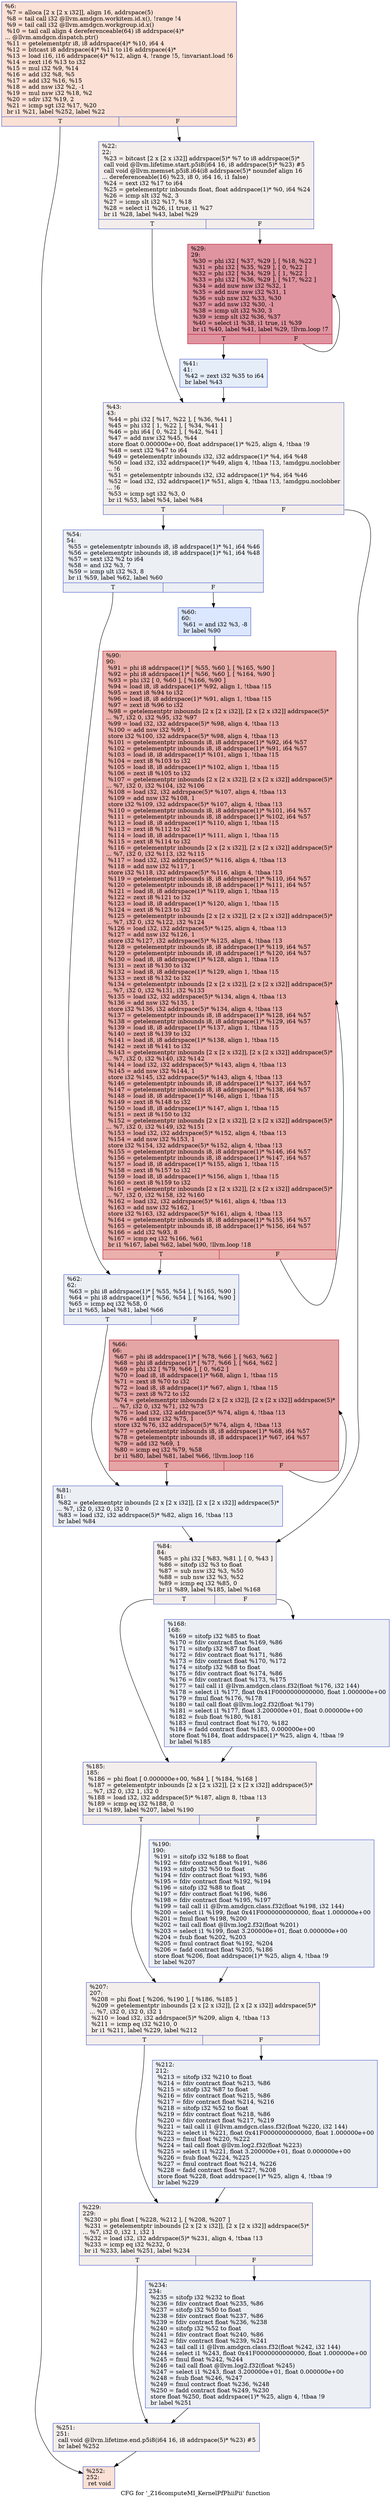 digraph "CFG for '_Z16computeMI_KernelPfPhiiPii' function" {
	label="CFG for '_Z16computeMI_KernelPfPhiiPii' function";

	Node0x6008910 [shape=record,color="#3d50c3ff", style=filled, fillcolor="#f7bca170",label="{%6:\l  %7 = alloca [2 x [2 x i32]], align 16, addrspace(5)\l  %8 = tail call i32 @llvm.amdgcn.workitem.id.x(), !range !4\l  %9 = tail call i32 @llvm.amdgcn.workgroup.id.x()\l  %10 = tail call align 4 dereferenceable(64) i8 addrspace(4)*\l... @llvm.amdgcn.dispatch.ptr()\l  %11 = getelementptr i8, i8 addrspace(4)* %10, i64 4\l  %12 = bitcast i8 addrspace(4)* %11 to i16 addrspace(4)*\l  %13 = load i16, i16 addrspace(4)* %12, align 4, !range !5, !invariant.load !6\l  %14 = zext i16 %13 to i32\l  %15 = mul i32 %9, %14\l  %16 = add i32 %8, %5\l  %17 = add i32 %16, %15\l  %18 = add nsw i32 %2, -1\l  %19 = mul nsw i32 %18, %2\l  %20 = sdiv i32 %19, 2\l  %21 = icmp sgt i32 %17, %20\l  br i1 %21, label %252, label %22\l|{<s0>T|<s1>F}}"];
	Node0x6008910:s0 -> Node0x600b160;
	Node0x6008910:s1 -> Node0x600b1f0;
	Node0x600b1f0 [shape=record,color="#3d50c3ff", style=filled, fillcolor="#e5d8d170",label="{%22:\l22:                                               \l  %23 = bitcast [2 x [2 x i32]] addrspace(5)* %7 to i8 addrspace(5)*\l  call void @llvm.lifetime.start.p5i8(i64 16, i8 addrspace(5)* %23) #5\l  call void @llvm.memset.p5i8.i64(i8 addrspace(5)* noundef align 16\l... dereferenceable(16) %23, i8 0, i64 16, i1 false)\l  %24 = sext i32 %17 to i64\l  %25 = getelementptr inbounds float, float addrspace(1)* %0, i64 %24\l  %26 = icmp slt i32 %2, 3\l  %27 = icmp slt i32 %17, %18\l  %28 = select i1 %26, i1 true, i1 %27\l  br i1 %28, label %43, label %29\l|{<s0>T|<s1>F}}"];
	Node0x600b1f0:s0 -> Node0x600bb10;
	Node0x600b1f0:s1 -> Node0x600bba0;
	Node0x600bba0 [shape=record,color="#b70d28ff", style=filled, fillcolor="#b70d2870",label="{%29:\l29:                                               \l  %30 = phi i32 [ %37, %29 ], [ %18, %22 ]\l  %31 = phi i32 [ %35, %29 ], [ 0, %22 ]\l  %32 = phi i32 [ %34, %29 ], [ 1, %22 ]\l  %33 = phi i32 [ %36, %29 ], [ %17, %22 ]\l  %34 = add nuw nsw i32 %32, 1\l  %35 = add nuw nsw i32 %31, 1\l  %36 = sub nsw i32 %33, %30\l  %37 = add nsw i32 %30, -1\l  %38 = icmp ult i32 %30, 3\l  %39 = icmp slt i32 %36, %37\l  %40 = select i1 %38, i1 true, i1 %39\l  br i1 %40, label %41, label %29, !llvm.loop !7\l|{<s0>T|<s1>F}}"];
	Node0x600bba0:s0 -> Node0x600aea0;
	Node0x600bba0:s1 -> Node0x600bba0;
	Node0x600aea0 [shape=record,color="#3d50c3ff", style=filled, fillcolor="#c5d6f270",label="{%41:\l41:                                               \l  %42 = zext i32 %35 to i64\l  br label %43\l}"];
	Node0x600aea0 -> Node0x600bb10;
	Node0x600bb10 [shape=record,color="#3d50c3ff", style=filled, fillcolor="#e5d8d170",label="{%43:\l43:                                               \l  %44 = phi i32 [ %17, %22 ], [ %36, %41 ]\l  %45 = phi i32 [ 1, %22 ], [ %34, %41 ]\l  %46 = phi i64 [ 0, %22 ], [ %42, %41 ]\l  %47 = add nsw i32 %45, %44\l  store float 0.000000e+00, float addrspace(1)* %25, align 4, !tbaa !9\l  %48 = sext i32 %47 to i64\l  %49 = getelementptr inbounds i32, i32 addrspace(1)* %4, i64 %48\l  %50 = load i32, i32 addrspace(1)* %49, align 4, !tbaa !13, !amdgpu.noclobber\l... !6\l  %51 = getelementptr inbounds i32, i32 addrspace(1)* %4, i64 %46\l  %52 = load i32, i32 addrspace(1)* %51, align 4, !tbaa !13, !amdgpu.noclobber\l... !6\l  %53 = icmp sgt i32 %3, 0\l  br i1 %53, label %54, label %84\l|{<s0>T|<s1>F}}"];
	Node0x600bb10:s0 -> Node0x600e840;
	Node0x600bb10:s1 -> Node0x600e8d0;
	Node0x600e840 [shape=record,color="#3d50c3ff", style=filled, fillcolor="#d4dbe670",label="{%54:\l54:                                               \l  %55 = getelementptr inbounds i8, i8 addrspace(1)* %1, i64 %46\l  %56 = getelementptr inbounds i8, i8 addrspace(1)* %1, i64 %48\l  %57 = sext i32 %2 to i64\l  %58 = and i32 %3, 7\l  %59 = icmp ult i32 %3, 8\l  br i1 %59, label %62, label %60\l|{<s0>T|<s1>F}}"];
	Node0x600e840:s0 -> Node0x600ece0;
	Node0x600e840:s1 -> Node0x600ed30;
	Node0x600ed30 [shape=record,color="#3d50c3ff", style=filled, fillcolor="#aec9fc70",label="{%60:\l60:                                               \l  %61 = and i32 %3, -8\l  br label %90\l}"];
	Node0x600ed30 -> Node0x600ef30;
	Node0x600ece0 [shape=record,color="#3d50c3ff", style=filled, fillcolor="#d4dbe670",label="{%62:\l62:                                               \l  %63 = phi i8 addrspace(1)* [ %55, %54 ], [ %165, %90 ]\l  %64 = phi i8 addrspace(1)* [ %56, %54 ], [ %164, %90 ]\l  %65 = icmp eq i32 %58, 0\l  br i1 %65, label %81, label %66\l|{<s0>T|<s1>F}}"];
	Node0x600ece0:s0 -> Node0x600c0c0;
	Node0x600ece0:s1 -> Node0x600c150;
	Node0x600c150 [shape=record,color="#b70d28ff", style=filled, fillcolor="#c5333470",label="{%66:\l66:                                               \l  %67 = phi i8 addrspace(1)* [ %78, %66 ], [ %63, %62 ]\l  %68 = phi i8 addrspace(1)* [ %77, %66 ], [ %64, %62 ]\l  %69 = phi i32 [ %79, %66 ], [ 0, %62 ]\l  %70 = load i8, i8 addrspace(1)* %68, align 1, !tbaa !15\l  %71 = zext i8 %70 to i32\l  %72 = load i8, i8 addrspace(1)* %67, align 1, !tbaa !15\l  %73 = zext i8 %72 to i32\l  %74 = getelementptr inbounds [2 x [2 x i32]], [2 x [2 x i32]] addrspace(5)*\l... %7, i32 0, i32 %71, i32 %73\l  %75 = load i32, i32 addrspace(5)* %74, align 4, !tbaa !13\l  %76 = add nsw i32 %75, 1\l  store i32 %76, i32 addrspace(5)* %74, align 4, !tbaa !13\l  %77 = getelementptr inbounds i8, i8 addrspace(1)* %68, i64 %57\l  %78 = getelementptr inbounds i8, i8 addrspace(1)* %67, i64 %57\l  %79 = add i32 %69, 1\l  %80 = icmp eq i32 %79, %58\l  br i1 %80, label %81, label %66, !llvm.loop !16\l|{<s0>T|<s1>F}}"];
	Node0x600c150:s0 -> Node0x600c0c0;
	Node0x600c150:s1 -> Node0x600c150;
	Node0x600c0c0 [shape=record,color="#3d50c3ff", style=filled, fillcolor="#d4dbe670",label="{%81:\l81:                                               \l  %82 = getelementptr inbounds [2 x [2 x i32]], [2 x [2 x i32]] addrspace(5)*\l... %7, i32 0, i32 0, i32 0\l  %83 = load i32, i32 addrspace(5)* %82, align 16, !tbaa !13\l  br label %84\l}"];
	Node0x600c0c0 -> Node0x600e8d0;
	Node0x600e8d0 [shape=record,color="#3d50c3ff", style=filled, fillcolor="#e5d8d170",label="{%84:\l84:                                               \l  %85 = phi i32 [ %83, %81 ], [ 0, %43 ]\l  %86 = sitofp i32 %3 to float\l  %87 = sub nsw i32 %3, %50\l  %88 = sub nsw i32 %3, %52\l  %89 = icmp eq i32 %85, 0\l  br i1 %89, label %185, label %168\l|{<s0>T|<s1>F}}"];
	Node0x600e8d0:s0 -> Node0x6010d40;
	Node0x600e8d0:s1 -> Node0x6010d90;
	Node0x600ef30 [shape=record,color="#b70d28ff", style=filled, fillcolor="#d24b4070",label="{%90:\l90:                                               \l  %91 = phi i8 addrspace(1)* [ %55, %60 ], [ %165, %90 ]\l  %92 = phi i8 addrspace(1)* [ %56, %60 ], [ %164, %90 ]\l  %93 = phi i32 [ 0, %60 ], [ %166, %90 ]\l  %94 = load i8, i8 addrspace(1)* %92, align 1, !tbaa !15\l  %95 = zext i8 %94 to i32\l  %96 = load i8, i8 addrspace(1)* %91, align 1, !tbaa !15\l  %97 = zext i8 %96 to i32\l  %98 = getelementptr inbounds [2 x [2 x i32]], [2 x [2 x i32]] addrspace(5)*\l... %7, i32 0, i32 %95, i32 %97\l  %99 = load i32, i32 addrspace(5)* %98, align 4, !tbaa !13\l  %100 = add nsw i32 %99, 1\l  store i32 %100, i32 addrspace(5)* %98, align 4, !tbaa !13\l  %101 = getelementptr inbounds i8, i8 addrspace(1)* %92, i64 %57\l  %102 = getelementptr inbounds i8, i8 addrspace(1)* %91, i64 %57\l  %103 = load i8, i8 addrspace(1)* %101, align 1, !tbaa !15\l  %104 = zext i8 %103 to i32\l  %105 = load i8, i8 addrspace(1)* %102, align 1, !tbaa !15\l  %106 = zext i8 %105 to i32\l  %107 = getelementptr inbounds [2 x [2 x i32]], [2 x [2 x i32]] addrspace(5)*\l... %7, i32 0, i32 %104, i32 %106\l  %108 = load i32, i32 addrspace(5)* %107, align 4, !tbaa !13\l  %109 = add nsw i32 %108, 1\l  store i32 %109, i32 addrspace(5)* %107, align 4, !tbaa !13\l  %110 = getelementptr inbounds i8, i8 addrspace(1)* %101, i64 %57\l  %111 = getelementptr inbounds i8, i8 addrspace(1)* %102, i64 %57\l  %112 = load i8, i8 addrspace(1)* %110, align 1, !tbaa !15\l  %113 = zext i8 %112 to i32\l  %114 = load i8, i8 addrspace(1)* %111, align 1, !tbaa !15\l  %115 = zext i8 %114 to i32\l  %116 = getelementptr inbounds [2 x [2 x i32]], [2 x [2 x i32]] addrspace(5)*\l... %7, i32 0, i32 %113, i32 %115\l  %117 = load i32, i32 addrspace(5)* %116, align 4, !tbaa !13\l  %118 = add nsw i32 %117, 1\l  store i32 %118, i32 addrspace(5)* %116, align 4, !tbaa !13\l  %119 = getelementptr inbounds i8, i8 addrspace(1)* %110, i64 %57\l  %120 = getelementptr inbounds i8, i8 addrspace(1)* %111, i64 %57\l  %121 = load i8, i8 addrspace(1)* %119, align 1, !tbaa !15\l  %122 = zext i8 %121 to i32\l  %123 = load i8, i8 addrspace(1)* %120, align 1, !tbaa !15\l  %124 = zext i8 %123 to i32\l  %125 = getelementptr inbounds [2 x [2 x i32]], [2 x [2 x i32]] addrspace(5)*\l... %7, i32 0, i32 %122, i32 %124\l  %126 = load i32, i32 addrspace(5)* %125, align 4, !tbaa !13\l  %127 = add nsw i32 %126, 1\l  store i32 %127, i32 addrspace(5)* %125, align 4, !tbaa !13\l  %128 = getelementptr inbounds i8, i8 addrspace(1)* %119, i64 %57\l  %129 = getelementptr inbounds i8, i8 addrspace(1)* %120, i64 %57\l  %130 = load i8, i8 addrspace(1)* %128, align 1, !tbaa !15\l  %131 = zext i8 %130 to i32\l  %132 = load i8, i8 addrspace(1)* %129, align 1, !tbaa !15\l  %133 = zext i8 %132 to i32\l  %134 = getelementptr inbounds [2 x [2 x i32]], [2 x [2 x i32]] addrspace(5)*\l... %7, i32 0, i32 %131, i32 %133\l  %135 = load i32, i32 addrspace(5)* %134, align 4, !tbaa !13\l  %136 = add nsw i32 %135, 1\l  store i32 %136, i32 addrspace(5)* %134, align 4, !tbaa !13\l  %137 = getelementptr inbounds i8, i8 addrspace(1)* %128, i64 %57\l  %138 = getelementptr inbounds i8, i8 addrspace(1)* %129, i64 %57\l  %139 = load i8, i8 addrspace(1)* %137, align 1, !tbaa !15\l  %140 = zext i8 %139 to i32\l  %141 = load i8, i8 addrspace(1)* %138, align 1, !tbaa !15\l  %142 = zext i8 %141 to i32\l  %143 = getelementptr inbounds [2 x [2 x i32]], [2 x [2 x i32]] addrspace(5)*\l... %7, i32 0, i32 %140, i32 %142\l  %144 = load i32, i32 addrspace(5)* %143, align 4, !tbaa !13\l  %145 = add nsw i32 %144, 1\l  store i32 %145, i32 addrspace(5)* %143, align 4, !tbaa !13\l  %146 = getelementptr inbounds i8, i8 addrspace(1)* %137, i64 %57\l  %147 = getelementptr inbounds i8, i8 addrspace(1)* %138, i64 %57\l  %148 = load i8, i8 addrspace(1)* %146, align 1, !tbaa !15\l  %149 = zext i8 %148 to i32\l  %150 = load i8, i8 addrspace(1)* %147, align 1, !tbaa !15\l  %151 = zext i8 %150 to i32\l  %152 = getelementptr inbounds [2 x [2 x i32]], [2 x [2 x i32]] addrspace(5)*\l... %7, i32 0, i32 %149, i32 %151\l  %153 = load i32, i32 addrspace(5)* %152, align 4, !tbaa !13\l  %154 = add nsw i32 %153, 1\l  store i32 %154, i32 addrspace(5)* %152, align 4, !tbaa !13\l  %155 = getelementptr inbounds i8, i8 addrspace(1)* %146, i64 %57\l  %156 = getelementptr inbounds i8, i8 addrspace(1)* %147, i64 %57\l  %157 = load i8, i8 addrspace(1)* %155, align 1, !tbaa !15\l  %158 = zext i8 %157 to i32\l  %159 = load i8, i8 addrspace(1)* %156, align 1, !tbaa !15\l  %160 = zext i8 %159 to i32\l  %161 = getelementptr inbounds [2 x [2 x i32]], [2 x [2 x i32]] addrspace(5)*\l... %7, i32 0, i32 %158, i32 %160\l  %162 = load i32, i32 addrspace(5)* %161, align 4, !tbaa !13\l  %163 = add nsw i32 %162, 1\l  store i32 %163, i32 addrspace(5)* %161, align 4, !tbaa !13\l  %164 = getelementptr inbounds i8, i8 addrspace(1)* %155, i64 %57\l  %165 = getelementptr inbounds i8, i8 addrspace(1)* %156, i64 %57\l  %166 = add i32 %93, 8\l  %167 = icmp eq i32 %166, %61\l  br i1 %167, label %62, label %90, !llvm.loop !18\l|{<s0>T|<s1>F}}"];
	Node0x600ef30:s0 -> Node0x600ece0;
	Node0x600ef30:s1 -> Node0x600ef30;
	Node0x6010d90 [shape=record,color="#3d50c3ff", style=filled, fillcolor="#d4dbe670",label="{%168:\l168:                                              \l  %169 = sitofp i32 %85 to float\l  %170 = fdiv contract float %169, %86\l  %171 = sitofp i32 %87 to float\l  %172 = fdiv contract float %171, %86\l  %173 = fdiv contract float %170, %172\l  %174 = sitofp i32 %88 to float\l  %175 = fdiv contract float %174, %86\l  %176 = fdiv contract float %173, %175\l  %177 = tail call i1 @llvm.amdgcn.class.f32(float %176, i32 144)\l  %178 = select i1 %177, float 0x41F0000000000000, float 1.000000e+00\l  %179 = fmul float %176, %178\l  %180 = tail call float @llvm.log2.f32(float %179)\l  %181 = select i1 %177, float 3.200000e+01, float 0.000000e+00\l  %182 = fsub float %180, %181\l  %183 = fmul contract float %170, %182\l  %184 = fadd contract float %183, 0.000000e+00\l  store float %184, float addrspace(1)* %25, align 4, !tbaa !9\l  br label %185\l}"];
	Node0x6010d90 -> Node0x6010d40;
	Node0x6010d40 [shape=record,color="#3d50c3ff", style=filled, fillcolor="#e5d8d170",label="{%185:\l185:                                              \l  %186 = phi float [ 0.000000e+00, %84 ], [ %184, %168 ]\l  %187 = getelementptr inbounds [2 x [2 x i32]], [2 x [2 x i32]] addrspace(5)*\l... %7, i32 0, i32 1, i32 0\l  %188 = load i32, i32 addrspace(5)* %187, align 8, !tbaa !13\l  %189 = icmp eq i32 %188, 0\l  br i1 %189, label %207, label %190\l|{<s0>T|<s1>F}}"];
	Node0x6010d40:s0 -> Node0x6015820;
	Node0x6010d40:s1 -> Node0x6015870;
	Node0x6015870 [shape=record,color="#3d50c3ff", style=filled, fillcolor="#d4dbe670",label="{%190:\l190:                                              \l  %191 = sitofp i32 %188 to float\l  %192 = fdiv contract float %191, %86\l  %193 = sitofp i32 %50 to float\l  %194 = fdiv contract float %193, %86\l  %195 = fdiv contract float %192, %194\l  %196 = sitofp i32 %88 to float\l  %197 = fdiv contract float %196, %86\l  %198 = fdiv contract float %195, %197\l  %199 = tail call i1 @llvm.amdgcn.class.f32(float %198, i32 144)\l  %200 = select i1 %199, float 0x41F0000000000000, float 1.000000e+00\l  %201 = fmul float %198, %200\l  %202 = tail call float @llvm.log2.f32(float %201)\l  %203 = select i1 %199, float 3.200000e+01, float 0.000000e+00\l  %204 = fsub float %202, %203\l  %205 = fmul contract float %192, %204\l  %206 = fadd contract float %205, %186\l  store float %206, float addrspace(1)* %25, align 4, !tbaa !9\l  br label %207\l}"];
	Node0x6015870 -> Node0x6015820;
	Node0x6015820 [shape=record,color="#3d50c3ff", style=filled, fillcolor="#e5d8d170",label="{%207:\l207:                                              \l  %208 = phi float [ %206, %190 ], [ %186, %185 ]\l  %209 = getelementptr inbounds [2 x [2 x i32]], [2 x [2 x i32]] addrspace(5)*\l... %7, i32 0, i32 0, i32 1\l  %210 = load i32, i32 addrspace(5)* %209, align 4, !tbaa !13\l  %211 = icmp eq i32 %210, 0\l  br i1 %211, label %229, label %212\l|{<s0>T|<s1>F}}"];
	Node0x6015820:s0 -> Node0x6009c20;
	Node0x6015820:s1 -> Node0x6009c70;
	Node0x6009c70 [shape=record,color="#3d50c3ff", style=filled, fillcolor="#d4dbe670",label="{%212:\l212:                                              \l  %213 = sitofp i32 %210 to float\l  %214 = fdiv contract float %213, %86\l  %215 = sitofp i32 %87 to float\l  %216 = fdiv contract float %215, %86\l  %217 = fdiv contract float %214, %216\l  %218 = sitofp i32 %52 to float\l  %219 = fdiv contract float %218, %86\l  %220 = fdiv contract float %217, %219\l  %221 = tail call i1 @llvm.amdgcn.class.f32(float %220, i32 144)\l  %222 = select i1 %221, float 0x41F0000000000000, float 1.000000e+00\l  %223 = fmul float %220, %222\l  %224 = tail call float @llvm.log2.f32(float %223)\l  %225 = select i1 %221, float 3.200000e+01, float 0.000000e+00\l  %226 = fsub float %224, %225\l  %227 = fmul contract float %214, %226\l  %228 = fadd contract float %227, %208\l  store float %228, float addrspace(1)* %25, align 4, !tbaa !9\l  br label %229\l}"];
	Node0x6009c70 -> Node0x6009c20;
	Node0x6009c20 [shape=record,color="#3d50c3ff", style=filled, fillcolor="#e5d8d170",label="{%229:\l229:                                              \l  %230 = phi float [ %228, %212 ], [ %208, %207 ]\l  %231 = getelementptr inbounds [2 x [2 x i32]], [2 x [2 x i32]] addrspace(5)*\l... %7, i32 0, i32 1, i32 1\l  %232 = load i32, i32 addrspace(5)* %231, align 4, !tbaa !13\l  %233 = icmp eq i32 %232, 0\l  br i1 %233, label %251, label %234\l|{<s0>T|<s1>F}}"];
	Node0x6009c20:s0 -> Node0x6017fe0;
	Node0x6009c20:s1 -> Node0x6018030;
	Node0x6018030 [shape=record,color="#3d50c3ff", style=filled, fillcolor="#d4dbe670",label="{%234:\l234:                                              \l  %235 = sitofp i32 %232 to float\l  %236 = fdiv contract float %235, %86\l  %237 = sitofp i32 %50 to float\l  %238 = fdiv contract float %237, %86\l  %239 = fdiv contract float %236, %238\l  %240 = sitofp i32 %52 to float\l  %241 = fdiv contract float %240, %86\l  %242 = fdiv contract float %239, %241\l  %243 = tail call i1 @llvm.amdgcn.class.f32(float %242, i32 144)\l  %244 = select i1 %243, float 0x41F0000000000000, float 1.000000e+00\l  %245 = fmul float %242, %244\l  %246 = tail call float @llvm.log2.f32(float %245)\l  %247 = select i1 %243, float 3.200000e+01, float 0.000000e+00\l  %248 = fsub float %246, %247\l  %249 = fmul contract float %236, %248\l  %250 = fadd contract float %249, %230\l  store float %250, float addrspace(1)* %25, align 4, !tbaa !9\l  br label %251\l}"];
	Node0x6018030 -> Node0x6017fe0;
	Node0x6017fe0 [shape=record,color="#3d50c3ff", style=filled, fillcolor="#e5d8d170",label="{%251:\l251:                                              \l  call void @llvm.lifetime.end.p5i8(i64 16, i8 addrspace(5)* %23) #5\l  br label %252\l}"];
	Node0x6017fe0 -> Node0x600b160;
	Node0x600b160 [shape=record,color="#3d50c3ff", style=filled, fillcolor="#f7bca170",label="{%252:\l252:                                              \l  ret void\l}"];
}
